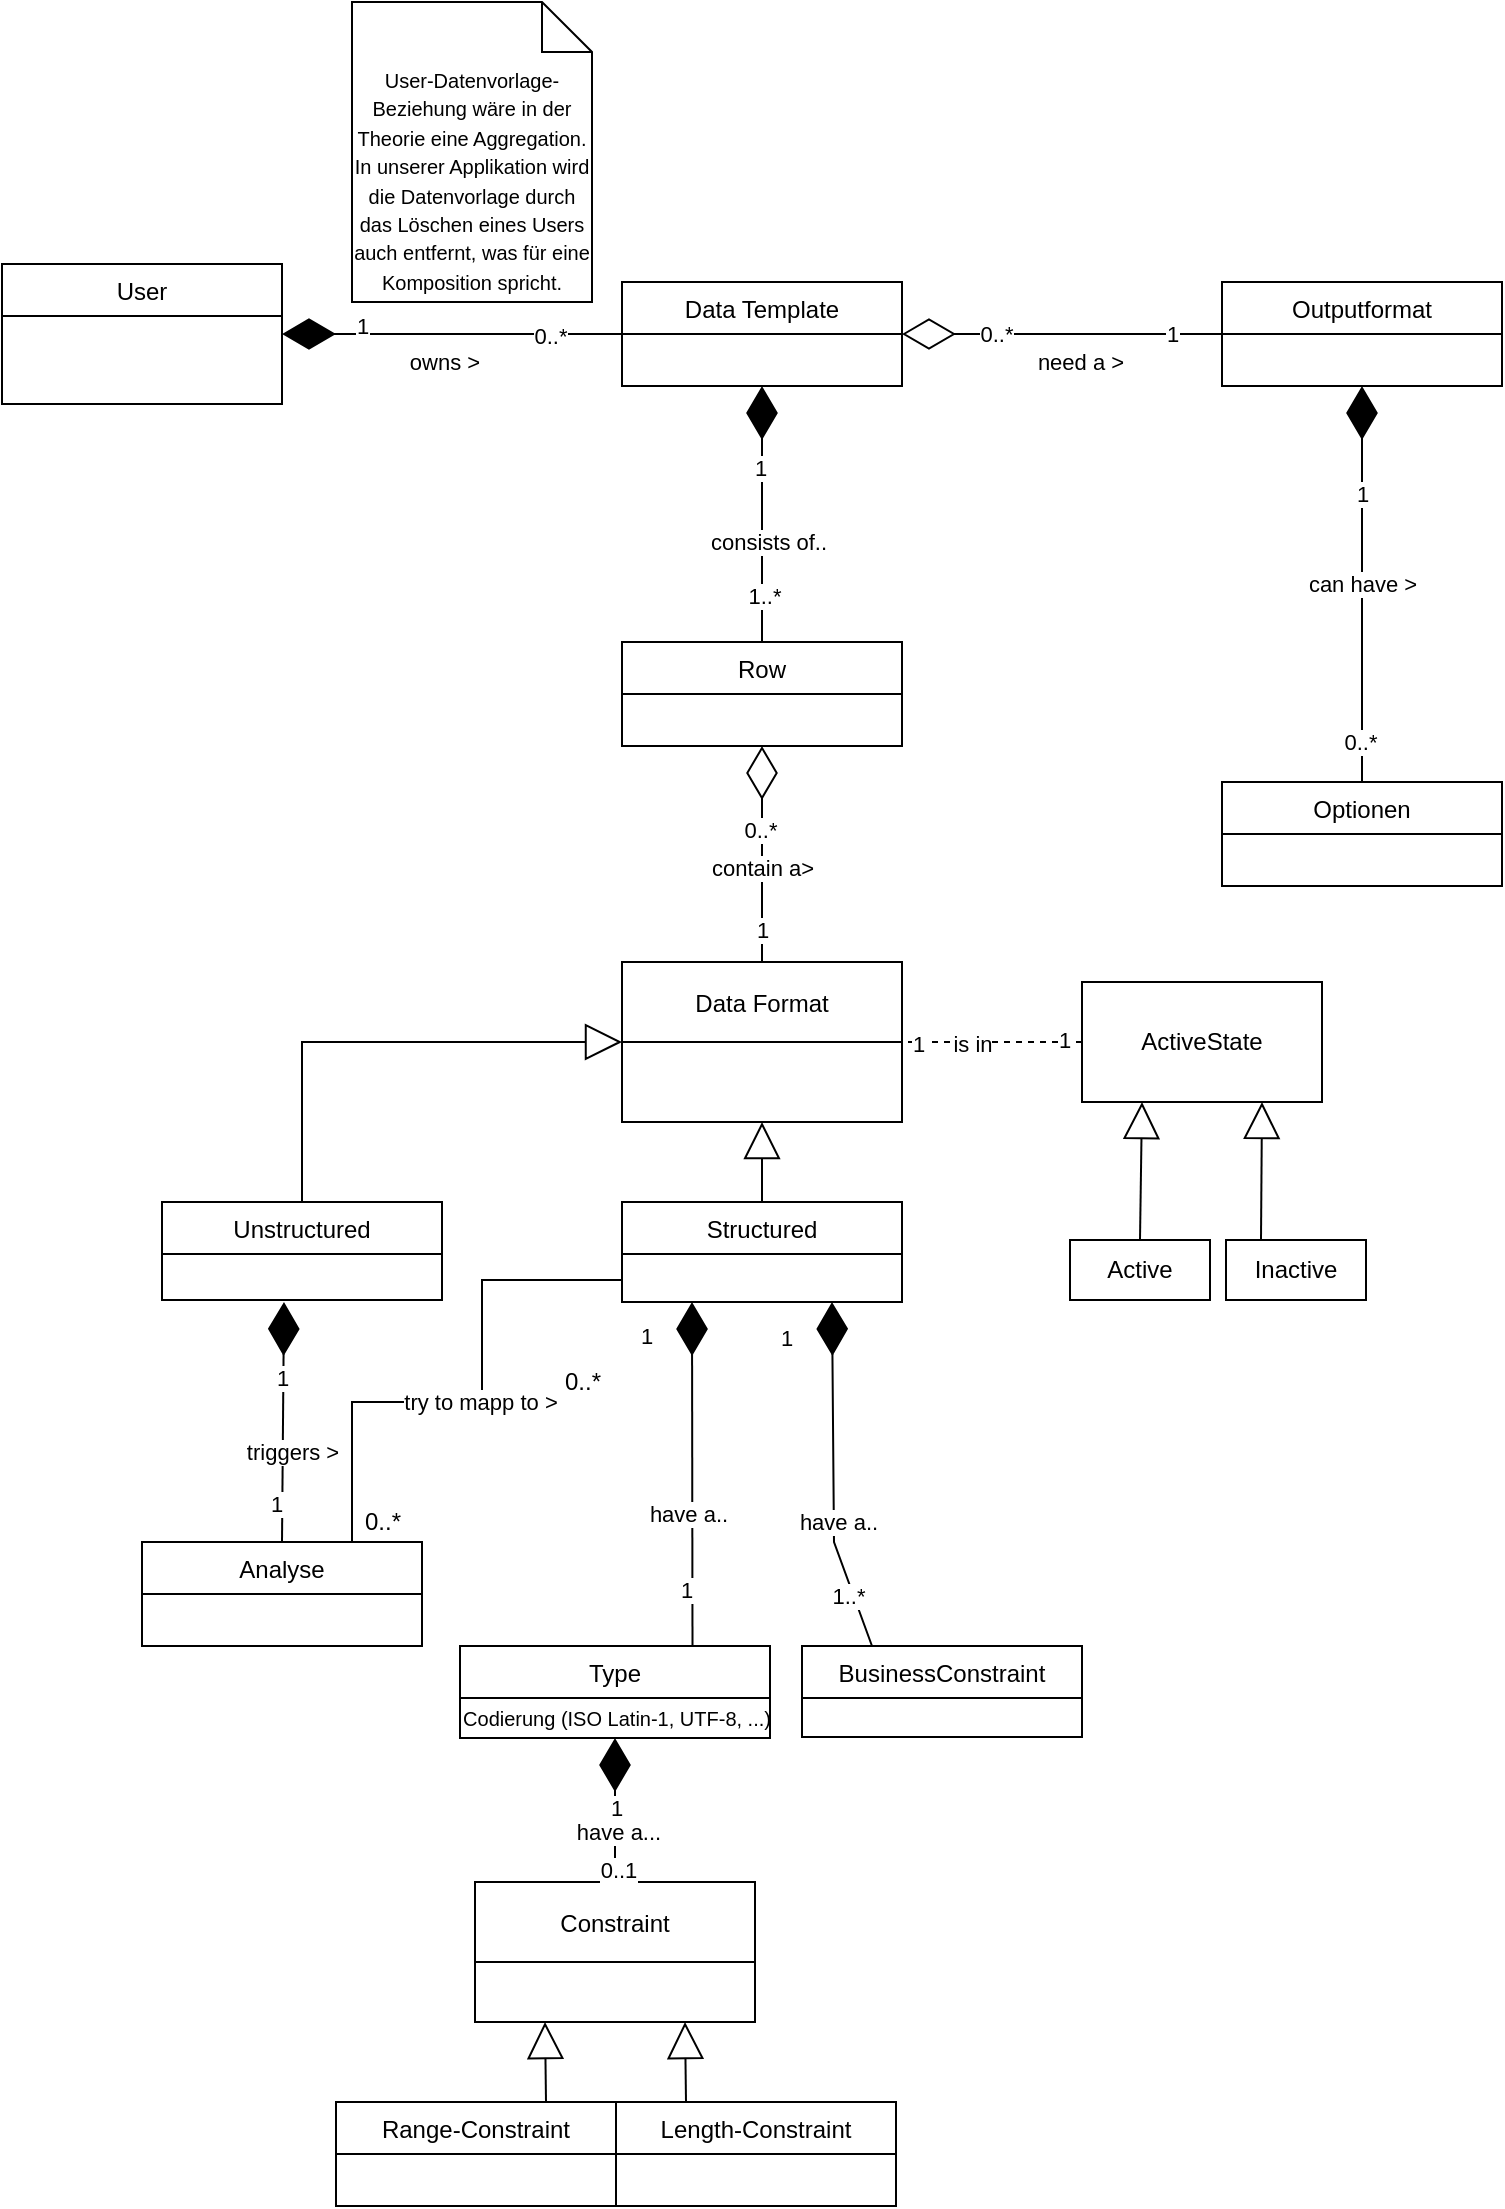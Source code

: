 <mxfile version="15.5.4" type="embed"><diagram name="Page-1" id="b5b7bab2-c9e2-2cf4-8b2a-24fd1a2a6d21"><mxGraphModel dx="962" dy="1959" grid="1" gridSize="10" guides="1" tooltips="1" connect="1" arrows="1" fold="1" page="1" pageScale="1" pageWidth="827" pageHeight="1169" background="none" math="0" shadow="0"><root><mxCell id="0"/><mxCell id="1" parent="0"/><mxCell id="5kwqAGzHCGocQKJuiB-L-2" value="User" style="swimlane;fontStyle=0;childLayout=stackLayout;horizontal=1;startSize=26;fillColor=none;horizontalStack=0;resizeParent=1;resizeParentMax=0;resizeLast=0;collapsible=1;marginBottom=0;" parent="1" vertex="1"><mxGeometry x="90" y="81" width="140" height="70" as="geometry"><mxRectangle x="90" y="90" width="60" height="26" as="alternateBounds"/></mxGeometry></mxCell><mxCell id="5kwqAGzHCGocQKJuiB-L-10" value="Data Template" style="swimlane;fontStyle=0;childLayout=stackLayout;horizontal=1;startSize=26;fillColor=none;horizontalStack=0;resizeParent=1;resizeParentMax=0;resizeLast=0;collapsible=1;marginBottom=0;" parent="1" vertex="1"><mxGeometry x="400" y="90" width="140" height="52" as="geometry"/></mxCell><mxCell id="5kwqAGzHCGocQKJuiB-L-11" value="Unstructured" style="swimlane;fontStyle=0;childLayout=stackLayout;horizontal=1;startSize=26;fillColor=none;horizontalStack=0;resizeParent=1;resizeParentMax=0;resizeLast=0;collapsible=1;marginBottom=0;" parent="1" vertex="1"><mxGeometry x="170" y="550" width="140" height="49" as="geometry"/></mxCell><mxCell id="5kwqAGzHCGocQKJuiB-L-12" value="Row" style="swimlane;fontStyle=0;childLayout=stackLayout;horizontal=1;startSize=26;fillColor=none;horizontalStack=0;resizeParent=1;resizeParentMax=0;resizeLast=0;collapsible=1;marginBottom=0;" parent="1" vertex="1"><mxGeometry x="400" y="270" width="140" height="52" as="geometry"/></mxCell><mxCell id="5kwqAGzHCGocQKJuiB-L-14" value="Structured" style="swimlane;fontStyle=0;childLayout=stackLayout;horizontal=1;startSize=26;fillColor=none;horizontalStack=0;resizeParent=1;resizeParentMax=0;resizeLast=0;collapsible=1;marginBottom=0;" parent="1" vertex="1"><mxGeometry x="400" y="550" width="140" height="50" as="geometry"/></mxCell><mxCell id="5kwqAGzHCGocQKJuiB-L-15" value="Type" style="swimlane;fontStyle=0;childLayout=stackLayout;horizontal=1;startSize=26;fillColor=none;horizontalStack=0;resizeParent=1;resizeParentMax=0;resizeLast=0;collapsible=1;marginBottom=0;" parent="1" vertex="1"><mxGeometry x="319" y="772" width="155" height="46" as="geometry"/></mxCell><mxCell id="5kwqAGzHCGocQKJuiB-L-73" value="Codierung (ISO Latin-1, UTF-8, ...)" style="text;html=1;align=center;verticalAlign=middle;resizable=0;points=[];autosize=1;strokeColor=none;fillColor=none;fontSize=10;" parent="5kwqAGzHCGocQKJuiB-L-15" vertex="1"><mxGeometry y="26" width="155" height="20" as="geometry"/></mxCell><mxCell id="5kwqAGzHCGocQKJuiB-L-16" value="BusinessConstraint" style="swimlane;fontStyle=0;childLayout=stackLayout;horizontal=1;startSize=26;fillColor=none;horizontalStack=0;resizeParent=1;resizeParentMax=0;resizeLast=0;collapsible=1;marginBottom=0;" parent="1" vertex="1"><mxGeometry x="490" y="772" width="140" height="45.5" as="geometry"/></mxCell><mxCell id="5kwqAGzHCGocQKJuiB-L-19" value="Outputformat" style="swimlane;fontStyle=0;childLayout=stackLayout;horizontal=1;startSize=26;fillColor=none;horizontalStack=0;resizeParent=1;resizeParentMax=0;resizeLast=0;collapsible=1;marginBottom=0;" parent="1" vertex="1"><mxGeometry x="700" y="90" width="140" height="52" as="geometry"/></mxCell><mxCell id="5kwqAGzHCGocQKJuiB-L-20" value="Optionen" style="swimlane;fontStyle=0;childLayout=stackLayout;horizontal=1;startSize=26;fillColor=none;horizontalStack=0;resizeParent=1;resizeParentMax=0;resizeLast=0;collapsible=1;marginBottom=0;" parent="1" vertex="1"><mxGeometry x="700" y="340" width="140" height="52" as="geometry"/></mxCell><mxCell id="5kwqAGzHCGocQKJuiB-L-22" value="" style="endArrow=diamondThin;endFill=1;endSize=24;html=1;rounded=0;entryX=0.75;entryY=1;entryDx=0;entryDy=0;exitX=0.25;exitY=0;exitDx=0;exitDy=0;" parent="1" source="5kwqAGzHCGocQKJuiB-L-16" target="5kwqAGzHCGocQKJuiB-L-14" edge="1"><mxGeometry width="160" relative="1" as="geometry"><mxPoint x="590" y="677" as="sourcePoint"/><mxPoint x="750" y="677" as="targetPoint"/><Array as="points"><mxPoint x="506" y="720"/></Array></mxGeometry></mxCell><mxCell id="5kwqAGzHCGocQKJuiB-L-23" value="1..*" style="edgeLabel;html=1;align=center;verticalAlign=middle;resizable=0;points=[];" parent="5kwqAGzHCGocQKJuiB-L-22" vertex="1" connectable="0"><mxGeometry x="-0.675" y="3" relative="1" as="geometry"><mxPoint as="offset"/></mxGeometry></mxCell><mxCell id="5kwqAGzHCGocQKJuiB-L-24" value="1" style="edgeLabel;html=1;align=center;verticalAlign=middle;resizable=0;points=[];" parent="5kwqAGzHCGocQKJuiB-L-22" vertex="1" connectable="0"><mxGeometry x="0.8" y="-1" relative="1" as="geometry"><mxPoint x="-24" as="offset"/></mxGeometry></mxCell><mxCell id="5McdVCyCTPImFvAT5yMa-20" value="have a.." style="edgeLabel;html=1;align=center;verticalAlign=middle;resizable=0;points=[];" parent="5kwqAGzHCGocQKJuiB-L-22" vertex="1" connectable="0"><mxGeometry x="0.115" y="-2" relative="1" as="geometry"><mxPoint y="32" as="offset"/></mxGeometry></mxCell><mxCell id="5kwqAGzHCGocQKJuiB-L-26" value="" style="endArrow=diamondThin;endFill=1;endSize=24;html=1;rounded=0;exitX=0.75;exitY=0;exitDx=0;exitDy=0;entryX=0.25;entryY=1;entryDx=0;entryDy=0;" parent="1" source="5kwqAGzHCGocQKJuiB-L-15" target="5kwqAGzHCGocQKJuiB-L-14" edge="1"><mxGeometry width="160" relative="1" as="geometry"><mxPoint x="400" y="737" as="sourcePoint"/><mxPoint x="380" y="707" as="targetPoint"/></mxGeometry></mxCell><mxCell id="5kwqAGzHCGocQKJuiB-L-27" value="1" style="edgeLabel;html=1;align=center;verticalAlign=middle;resizable=0;points=[];" parent="5kwqAGzHCGocQKJuiB-L-26" vertex="1" connectable="0"><mxGeometry x="-0.675" y="3" relative="1" as="geometry"><mxPoint as="offset"/></mxGeometry></mxCell><mxCell id="5kwqAGzHCGocQKJuiB-L-28" value="1" style="edgeLabel;html=1;align=center;verticalAlign=middle;resizable=0;points=[];" parent="5kwqAGzHCGocQKJuiB-L-26" vertex="1" connectable="0"><mxGeometry x="0.8" y="-1" relative="1" as="geometry"><mxPoint x="-24" as="offset"/></mxGeometry></mxCell><mxCell id="5McdVCyCTPImFvAT5yMa-19" value="have a.." style="edgeLabel;html=1;align=center;verticalAlign=middle;resizable=0;points=[];" parent="5kwqAGzHCGocQKJuiB-L-26" vertex="1" connectable="0"><mxGeometry x="-0.233" y="2" relative="1" as="geometry"><mxPoint as="offset"/></mxGeometry></mxCell><mxCell id="5kwqAGzHCGocQKJuiB-L-29" value="Constraint" style="swimlane;fontStyle=0;childLayout=stackLayout;horizontal=1;startSize=40;fillColor=none;horizontalStack=0;resizeParent=1;resizeParentMax=0;resizeLast=0;collapsible=1;marginBottom=0;" parent="1" vertex="1"><mxGeometry x="326.5" y="890" width="140" height="70" as="geometry"/></mxCell><mxCell id="5kwqAGzHCGocQKJuiB-L-30" value="" style="endArrow=diamondThin;endFill=1;endSize=24;html=1;rounded=0;entryX=0.5;entryY=1;entryDx=0;entryDy=0;exitX=0.5;exitY=0;exitDx=0;exitDy=0;" parent="1" source="5kwqAGzHCGocQKJuiB-L-29" target="5kwqAGzHCGocQKJuiB-L-15" edge="1"><mxGeometry width="160" relative="1" as="geometry"><mxPoint x="159" y="857" as="sourcePoint"/><mxPoint x="319" y="857" as="targetPoint"/></mxGeometry></mxCell><mxCell id="5kwqAGzHCGocQKJuiB-L-31" value="0..1" style="edgeLabel;html=1;align=center;verticalAlign=middle;resizable=0;points=[];" parent="5kwqAGzHCGocQKJuiB-L-30" vertex="1" connectable="0"><mxGeometry x="-0.823" y="-1" relative="1" as="geometry"><mxPoint as="offset"/></mxGeometry></mxCell><mxCell id="5kwqAGzHCGocQKJuiB-L-32" value="1" style="edgeLabel;html=1;align=center;verticalAlign=middle;resizable=0;points=[];" parent="5kwqAGzHCGocQKJuiB-L-30" vertex="1" connectable="0"><mxGeometry x="0.47" relative="1" as="geometry"><mxPoint y="16" as="offset"/></mxGeometry></mxCell><mxCell id="5McdVCyCTPImFvAT5yMa-18" value="have a..." style="edgeLabel;html=1;align=center;verticalAlign=middle;resizable=0;points=[];" parent="5kwqAGzHCGocQKJuiB-L-30" vertex="1" connectable="0"><mxGeometry x="-0.451" y="-1" relative="1" as="geometry"><mxPoint y="-5" as="offset"/></mxGeometry></mxCell><mxCell id="5kwqAGzHCGocQKJuiB-L-33" value="Range-Constraint" style="swimlane;fontStyle=0;childLayout=stackLayout;horizontal=1;startSize=26;fillColor=none;horizontalStack=0;resizeParent=1;resizeParentMax=0;resizeLast=0;collapsible=1;marginBottom=0;" parent="1" vertex="1"><mxGeometry x="257" y="1000" width="140" height="52" as="geometry"/></mxCell><mxCell id="5kwqAGzHCGocQKJuiB-L-34" value="Length-Constraint" style="swimlane;fontStyle=0;childLayout=stackLayout;horizontal=1;startSize=26;fillColor=none;horizontalStack=0;resizeParent=1;resizeParentMax=0;resizeLast=0;collapsible=1;marginBottom=0;" parent="1" vertex="1"><mxGeometry x="397" y="1000" width="140" height="52" as="geometry"/></mxCell><mxCell id="5kwqAGzHCGocQKJuiB-L-35" value="" style="endArrow=block;endSize=16;endFill=0;html=1;rounded=0;exitX=0.75;exitY=0;exitDx=0;exitDy=0;entryX=0.25;entryY=1;entryDx=0;entryDy=0;" parent="1" source="5kwqAGzHCGocQKJuiB-L-33" target="5kwqAGzHCGocQKJuiB-L-29" edge="1"><mxGeometry width="160" relative="1" as="geometry"><mxPoint x="250" y="1087" as="sourcePoint"/><mxPoint x="410" y="1087" as="targetPoint"/></mxGeometry></mxCell><mxCell id="5kwqAGzHCGocQKJuiB-L-36" value="" style="endArrow=block;endSize=16;endFill=0;html=1;rounded=0;exitX=0.25;exitY=0;exitDx=0;exitDy=0;entryX=0.75;entryY=1;entryDx=0;entryDy=0;" parent="1" source="5kwqAGzHCGocQKJuiB-L-34" target="5kwqAGzHCGocQKJuiB-L-29" edge="1"><mxGeometry width="160" relative="1" as="geometry"><mxPoint x="330" y="1117" as="sourcePoint"/><mxPoint x="424" y="1027" as="targetPoint"/></mxGeometry></mxCell><mxCell id="5kwqAGzHCGocQKJuiB-L-40" value="Data Format" style="swimlane;fontStyle=0;childLayout=stackLayout;horizontal=1;startSize=40;fillColor=none;horizontalStack=0;resizeParent=1;resizeParentMax=0;resizeLast=0;collapsible=1;marginBottom=0;" parent="1" vertex="1"><mxGeometry x="400" y="430" width="140" height="80" as="geometry"/></mxCell><mxCell id="5kwqAGzHCGocQKJuiB-L-41" value="" style="endArrow=block;endSize=16;endFill=0;html=1;rounded=0;entryX=0.5;entryY=1;entryDx=0;entryDy=0;exitX=0.5;exitY=0;exitDx=0;exitDy=0;" parent="1" source="5kwqAGzHCGocQKJuiB-L-14" target="5kwqAGzHCGocQKJuiB-L-40" edge="1"><mxGeometry width="160" relative="1" as="geometry"><mxPoint x="150" y="580" as="sourcePoint"/><mxPoint x="310" y="580" as="targetPoint"/></mxGeometry></mxCell><mxCell id="5kwqAGzHCGocQKJuiB-L-42" value="" style="endArrow=block;endSize=16;endFill=0;html=1;rounded=0;exitX=0.5;exitY=0;exitDx=0;exitDy=0;entryX=0;entryY=0.5;entryDx=0;entryDy=0;" parent="1" source="5kwqAGzHCGocQKJuiB-L-11" target="5kwqAGzHCGocQKJuiB-L-40" edge="1"><mxGeometry width="160" relative="1" as="geometry"><mxPoint x="230" y="490" as="sourcePoint"/><mxPoint x="390" y="490" as="targetPoint"/><Array as="points"><mxPoint x="240" y="470"/></Array></mxGeometry></mxCell><mxCell id="5kwqAGzHCGocQKJuiB-L-43" value="Analyse" style="swimlane;fontStyle=0;childLayout=stackLayout;horizontal=1;startSize=26;fillColor=none;horizontalStack=0;resizeParent=1;resizeParentMax=0;resizeLast=0;collapsible=1;marginBottom=0;" parent="1" vertex="1"><mxGeometry x="160" y="720" width="140" height="52" as="geometry"/></mxCell><mxCell id="5kwqAGzHCGocQKJuiB-L-44" value="" style="endArrow=diamondThin;endFill=1;endSize=24;html=1;rounded=0;exitX=0.5;exitY=0;exitDx=0;exitDy=0;" parent="1" source="5kwqAGzHCGocQKJuiB-L-43" edge="1"><mxGeometry width="160" relative="1" as="geometry"><mxPoint x="220" y="712" as="sourcePoint"/><mxPoint x="231" y="600" as="targetPoint"/></mxGeometry></mxCell><mxCell id="5kwqAGzHCGocQKJuiB-L-45" value="1" style="edgeLabel;html=1;align=center;verticalAlign=middle;resizable=0;points=[];" parent="5kwqAGzHCGocQKJuiB-L-44" vertex="1" connectable="0"><mxGeometry x="-0.675" y="3" relative="1" as="geometry"><mxPoint as="offset"/></mxGeometry></mxCell><mxCell id="5kwqAGzHCGocQKJuiB-L-46" value="1" style="edgeLabel;html=1;align=center;verticalAlign=middle;resizable=0;points=[];" parent="5kwqAGzHCGocQKJuiB-L-44" vertex="1" connectable="0"><mxGeometry x="0.8" y="-1" relative="1" as="geometry"><mxPoint x="-2" y="26" as="offset"/></mxGeometry></mxCell><mxCell id="5McdVCyCTPImFvAT5yMa-23" value="triggers &amp;gt;" style="edgeLabel;html=1;align=center;verticalAlign=middle;resizable=0;points=[];" parent="5kwqAGzHCGocQKJuiB-L-44" vertex="1" connectable="0"><mxGeometry x="-0.249" y="-4" relative="1" as="geometry"><mxPoint as="offset"/></mxGeometry></mxCell><mxCell id="5kwqAGzHCGocQKJuiB-L-48" value="try to mapp to &amp;gt;" style="endArrow=none;html=1;edgeStyle=orthogonalEdgeStyle;rounded=0;entryX=0.75;entryY=0;entryDx=0;entryDy=0;exitX=0;exitY=0.75;exitDx=0;exitDy=0;" parent="1" source="5kwqAGzHCGocQKJuiB-L-14" target="5kwqAGzHCGocQKJuiB-L-43" edge="1"><mxGeometry relative="1" as="geometry"><mxPoint x="353.5" y="570" as="sourcePoint"/><mxPoint x="353.5" y="740" as="targetPoint"/><Array as="points"><mxPoint x="330" y="589"/><mxPoint x="330" y="650"/><mxPoint x="265" y="650"/></Array></mxGeometry></mxCell><mxCell id="5kwqAGzHCGocQKJuiB-L-51" value="0..*" style="text;html=1;align=center;verticalAlign=middle;resizable=0;points=[];autosize=1;strokeColor=none;fillColor=none;" parent="1" vertex="1"><mxGeometry x="365" y="630" width="30" height="20" as="geometry"/></mxCell><mxCell id="5kwqAGzHCGocQKJuiB-L-52" value="0..*" style="text;html=1;align=center;verticalAlign=middle;resizable=0;points=[];autosize=1;strokeColor=none;fillColor=none;" parent="1" vertex="1"><mxGeometry x="265" y="700" width="30" height="20" as="geometry"/></mxCell><mxCell id="5kwqAGzHCGocQKJuiB-L-53" value="" style="endArrow=diamondThin;endFill=1;endSize=24;html=1;rounded=0;entryX=0.5;entryY=1;entryDx=0;entryDy=0;exitX=0.5;exitY=0;exitDx=0;exitDy=0;" parent="1" source="5kwqAGzHCGocQKJuiB-L-12" target="5kwqAGzHCGocQKJuiB-L-10" edge="1"><mxGeometry width="160" relative="1" as="geometry"><mxPoint x="290" y="190" as="sourcePoint"/><mxPoint x="450" y="190" as="targetPoint"/></mxGeometry></mxCell><mxCell id="5kwqAGzHCGocQKJuiB-L-54" value="1..*" style="edgeLabel;html=1;align=center;verticalAlign=middle;resizable=0;points=[];" parent="5kwqAGzHCGocQKJuiB-L-53" vertex="1" connectable="0"><mxGeometry x="-0.631" y="-1" relative="1" as="geometry"><mxPoint as="offset"/></mxGeometry></mxCell><mxCell id="5kwqAGzHCGocQKJuiB-L-55" value="1" style="edgeLabel;html=1;align=center;verticalAlign=middle;resizable=0;points=[];" parent="5kwqAGzHCGocQKJuiB-L-53" vertex="1" connectable="0"><mxGeometry x="0.366" y="1" relative="1" as="geometry"><mxPoint as="offset"/></mxGeometry></mxCell><mxCell id="5McdVCyCTPImFvAT5yMa-1" value="consists of.." style="edgeLabel;html=1;align=center;verticalAlign=middle;resizable=0;points=[];" parent="5kwqAGzHCGocQKJuiB-L-53" vertex="1" connectable="0"><mxGeometry x="-0.211" y="-3" relative="1" as="geometry"><mxPoint as="offset"/></mxGeometry></mxCell><mxCell id="5kwqAGzHCGocQKJuiB-L-56" value="" style="endArrow=diamondThin;endFill=0;endSize=24;html=1;rounded=0;entryX=0.5;entryY=1;entryDx=0;entryDy=0;exitX=0.5;exitY=0;exitDx=0;exitDy=0;" parent="1" source="5kwqAGzHCGocQKJuiB-L-40" target="5kwqAGzHCGocQKJuiB-L-12" edge="1"><mxGeometry width="160" relative="1" as="geometry"><mxPoint x="190" y="360" as="sourcePoint"/><mxPoint x="350" y="360" as="targetPoint"/></mxGeometry></mxCell><mxCell id="5kwqAGzHCGocQKJuiB-L-57" value="1" style="edgeLabel;html=1;align=center;verticalAlign=middle;resizable=0;points=[];" parent="5kwqAGzHCGocQKJuiB-L-56" vertex="1" connectable="0"><mxGeometry x="-0.682" relative="1" as="geometry"><mxPoint y="1" as="offset"/></mxGeometry></mxCell><mxCell id="5kwqAGzHCGocQKJuiB-L-58" value="0..*" style="edgeLabel;html=1;align=center;verticalAlign=middle;resizable=0;points=[];" parent="5kwqAGzHCGocQKJuiB-L-56" vertex="1" connectable="0"><mxGeometry x="0.254" y="1" relative="1" as="geometry"><mxPoint y="1" as="offset"/></mxGeometry></mxCell><mxCell id="5McdVCyCTPImFvAT5yMa-3" value="contain a&amp;gt;" style="edgeLabel;html=1;align=center;verticalAlign=middle;resizable=0;points=[];" parent="5kwqAGzHCGocQKJuiB-L-56" vertex="1" connectable="0"><mxGeometry x="-0.119" relative="1" as="geometry"><mxPoint as="offset"/></mxGeometry></mxCell><mxCell id="5kwqAGzHCGocQKJuiB-L-59" value="need a &amp;gt;" style="endArrow=diamondThin;endFill=0;endSize=24;html=1;rounded=0;exitX=0;exitY=0.5;exitDx=0;exitDy=0;entryX=1;entryY=0.5;entryDx=0;entryDy=0;" parent="1" source="5kwqAGzHCGocQKJuiB-L-19" target="5kwqAGzHCGocQKJuiB-L-10" edge="1"><mxGeometry x="-0.125" y="14" width="160" relative="1" as="geometry"><mxPoint x="550" y="180" as="sourcePoint"/><mxPoint x="560" y="120" as="targetPoint"/><mxPoint x="-1" as="offset"/></mxGeometry></mxCell><mxCell id="5kwqAGzHCGocQKJuiB-L-60" value="1" style="edgeLabel;html=1;align=center;verticalAlign=middle;resizable=0;points=[];" parent="5kwqAGzHCGocQKJuiB-L-59" vertex="1" connectable="0"><mxGeometry x="-0.683" relative="1" as="geometry"><mxPoint as="offset"/></mxGeometry></mxCell><mxCell id="5kwqAGzHCGocQKJuiB-L-61" value="0..*" style="edgeLabel;html=1;align=center;verticalAlign=middle;resizable=0;points=[];" parent="5kwqAGzHCGocQKJuiB-L-59" vertex="1" connectable="0"><mxGeometry x="0.419" relative="1" as="geometry"><mxPoint as="offset"/></mxGeometry></mxCell><mxCell id="5kwqAGzHCGocQKJuiB-L-62" value="can have &amp;gt;" style="endArrow=diamondThin;endFill=1;endSize=24;html=1;rounded=0;entryX=0.5;entryY=1;entryDx=0;entryDy=0;exitX=0.5;exitY=0;exitDx=0;exitDy=0;" parent="1" source="5kwqAGzHCGocQKJuiB-L-20" target="5kwqAGzHCGocQKJuiB-L-19" edge="1"><mxGeometry width="160" relative="1" as="geometry"><mxPoint x="650" y="220" as="sourcePoint"/><mxPoint x="810" y="220" as="targetPoint"/></mxGeometry></mxCell><mxCell id="5kwqAGzHCGocQKJuiB-L-63" value="0..*" style="edgeLabel;html=1;align=center;verticalAlign=middle;resizable=0;points=[];" parent="5kwqAGzHCGocQKJuiB-L-62" vertex="1" connectable="0"><mxGeometry x="-0.797" y="1" relative="1" as="geometry"><mxPoint as="offset"/></mxGeometry></mxCell><mxCell id="5kwqAGzHCGocQKJuiB-L-64" value="1" style="edgeLabel;html=1;align=center;verticalAlign=middle;resizable=0;points=[];" parent="5kwqAGzHCGocQKJuiB-L-62" vertex="1" connectable="0"><mxGeometry x="0.453" relative="1" as="geometry"><mxPoint as="offset"/></mxGeometry></mxCell><mxCell id="5kwqAGzHCGocQKJuiB-L-66" value="" style="endArrow=diamondThin;endFill=1;endSize=24;html=1;rounded=0;entryX=1;entryY=0.5;entryDx=0;entryDy=0;exitX=0;exitY=0.5;exitDx=0;exitDy=0;" parent="1" source="5kwqAGzHCGocQKJuiB-L-10" target="5kwqAGzHCGocQKJuiB-L-2" edge="1"><mxGeometry width="160" relative="1" as="geometry"><mxPoint x="190" y="220" as="sourcePoint"/><mxPoint x="350" y="220" as="targetPoint"/></mxGeometry></mxCell><mxCell id="5kwqAGzHCGocQKJuiB-L-67" value="1" style="edgeLabel;html=1;align=center;verticalAlign=middle;resizable=0;points=[];" parent="5kwqAGzHCGocQKJuiB-L-66" vertex="1" connectable="0"><mxGeometry x="0.532" y="-4" relative="1" as="geometry"><mxPoint as="offset"/></mxGeometry></mxCell><mxCell id="5kwqAGzHCGocQKJuiB-L-68" value="0..*" style="edgeLabel;html=1;align=center;verticalAlign=middle;resizable=0;points=[];" parent="5kwqAGzHCGocQKJuiB-L-66" vertex="1" connectable="0"><mxGeometry x="-0.57" y="1" relative="1" as="geometry"><mxPoint as="offset"/></mxGeometry></mxCell><mxCell id="5McdVCyCTPImFvAT5yMa-21" value="owns &amp;gt;" style="edgeLabel;html=1;align=center;verticalAlign=middle;resizable=0;points=[];" parent="5kwqAGzHCGocQKJuiB-L-66" vertex="1" connectable="0"><mxGeometry x="0.148" relative="1" as="geometry"><mxPoint x="8" y="14" as="offset"/></mxGeometry></mxCell><mxCell id="5kwqAGzHCGocQKJuiB-L-72" value="&lt;font style=&quot;font-size: 10px&quot;&gt;User-Datenvorlage-Beziehung wäre in der Theorie eine Aggregation. In unserer Applikation wird die Datenvorlage durch das Löschen eines Users auch entfernt, was für eine Komposition spricht.&lt;/font&gt;" style="shape=note2;boundedLbl=1;whiteSpace=wrap;html=1;size=25;verticalAlign=top;align=center;" parent="1" vertex="1"><mxGeometry x="265" y="-50" width="120" height="150" as="geometry"/></mxCell><mxCell id="5McdVCyCTPImFvAT5yMa-6" value="ActiveState" style="whiteSpace=wrap;html=1;fillColor=none;fontStyle=0;startSize=40;" parent="1" vertex="1"><mxGeometry x="630" y="440" width="120" height="60" as="geometry"/></mxCell><mxCell id="5McdVCyCTPImFvAT5yMa-8" value="" style="endArrow=none;html=1;rounded=0;entryX=1;entryY=0.5;entryDx=0;entryDy=0;exitX=0;exitY=0.5;exitDx=0;exitDy=0;dashed=1;" parent="1" source="5McdVCyCTPImFvAT5yMa-6" target="5kwqAGzHCGocQKJuiB-L-40" edge="1"><mxGeometry width="50" height="50" relative="1" as="geometry"><mxPoint x="590" y="600" as="sourcePoint"/><mxPoint x="640" y="550" as="targetPoint"/></mxGeometry></mxCell><mxCell id="5McdVCyCTPImFvAT5yMa-9" value="is in" style="edgeLabel;html=1;align=center;verticalAlign=middle;resizable=0;points=[];" parent="5McdVCyCTPImFvAT5yMa-8" vertex="1" connectable="0"><mxGeometry x="0.23" y="1" relative="1" as="geometry"><mxPoint as="offset"/></mxGeometry></mxCell><mxCell id="5McdVCyCTPImFvAT5yMa-16" value="1" style="edgeLabel;html=1;align=center;verticalAlign=middle;resizable=0;points=[];" parent="5McdVCyCTPImFvAT5yMa-8" vertex="1" connectable="0"><mxGeometry x="-0.802" y="-1" relative="1" as="geometry"><mxPoint as="offset"/></mxGeometry></mxCell><mxCell id="5McdVCyCTPImFvAT5yMa-17" value="1" style="edgeLabel;html=1;align=center;verticalAlign=middle;resizable=0;points=[];" parent="5McdVCyCTPImFvAT5yMa-8" vertex="1" connectable="0"><mxGeometry x="0.837" y="1" relative="1" as="geometry"><mxPoint as="offset"/></mxGeometry></mxCell><mxCell id="5McdVCyCTPImFvAT5yMa-12" value="Active" style="whiteSpace=wrap;html=1;fillColor=none;fontStyle=0;startSize=40;" parent="1" vertex="1"><mxGeometry x="624" y="569" width="70" height="30" as="geometry"/></mxCell><mxCell id="5McdVCyCTPImFvAT5yMa-13" value="" style="endArrow=block;endSize=16;endFill=0;html=1;rounded=0;entryX=0.25;entryY=1;entryDx=0;entryDy=0;exitX=0.5;exitY=0;exitDx=0;exitDy=0;" parent="1" source="5McdVCyCTPImFvAT5yMa-12" target="5McdVCyCTPImFvAT5yMa-6" edge="1"><mxGeometry width="160" relative="1" as="geometry"><mxPoint x="550" y="560" as="sourcePoint"/><mxPoint x="710" y="560" as="targetPoint"/></mxGeometry></mxCell><mxCell id="5McdVCyCTPImFvAT5yMa-14" value="" style="endArrow=block;endSize=16;endFill=0;html=1;rounded=0;exitX=0.25;exitY=0;exitDx=0;exitDy=0;entryX=0.75;entryY=1;entryDx=0;entryDy=0;" parent="1" source="5McdVCyCTPImFvAT5yMa-15" target="5McdVCyCTPImFvAT5yMa-6" edge="1"><mxGeometry width="160" relative="1" as="geometry"><mxPoint x="720" y="560" as="sourcePoint"/><mxPoint x="730" y="520" as="targetPoint"/></mxGeometry></mxCell><mxCell id="5McdVCyCTPImFvAT5yMa-15" value="Inactive" style="whiteSpace=wrap;html=1;fillColor=none;fontStyle=0;startSize=40;" parent="1" vertex="1"><mxGeometry x="702" y="569" width="70" height="30" as="geometry"/></mxCell></root></mxGraphModel></diagram></mxfile>